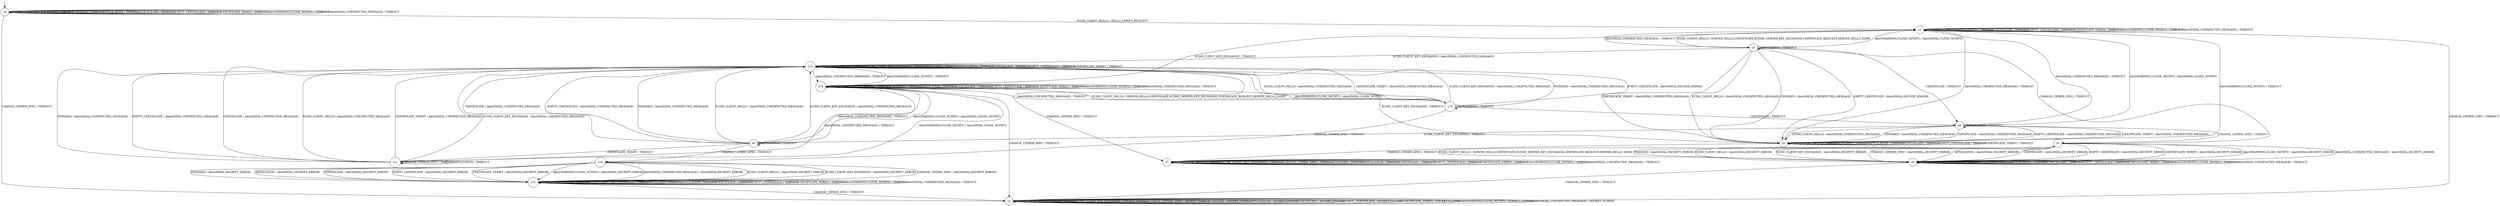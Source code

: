 digraph g {

	s0 [shape="circle" label="s0"];
	s1 [shape="circle" label="s1"];
	s2 [shape="circle" label="s2"];
	s3 [shape="circle" label="s3"];
	s4 [shape="circle" label="s4"];
	s5 [shape="circle" label="s5"];
	s6 [shape="circle" label="s6"];
	s7 [shape="circle" label="s7"];
	s8 [shape="circle" label="s8"];
	s9 [shape="circle" label="s9"];
	s10 [shape="circle" label="s10"];
	s11 [shape="circle" label="s11"];
	s12 [shape="circle" label="s12"];
	s13 [shape="circle" label="s13"];
	s14 [shape="circle" label="s14"];
	s15 [shape="circle" label="s15"];
	s0 -> s2 [label="ECDH_CLIENT_HELLO / HELLO_VERIFY_REQUEST"];
	s0 -> s0 [label="ECDH_CLIENT_KEY_EXCHANGE / TIMEOUT"];
	s0 -> s1 [label="CHANGE_CIPHER_SPEC / TIMEOUT"];
	s0 -> s0 [label="FINISHED / TIMEOUT"];
	s0 -> s0 [label="APPLICATION / TIMEOUT"];
	s0 -> s0 [label="CERTIFICATE / TIMEOUT"];
	s0 -> s0 [label="EMPTY_CERTIFICATE / TIMEOUT"];
	s0 -> s0 [label="CERTIFICATE_VERIFY / TIMEOUT"];
	s0 -> s0 [label="Alert(WARNING,CLOSE_NOTIFY) / TIMEOUT"];
	s0 -> s0 [label="Alert(FATAL,UNEXPECTED_MESSAGE) / TIMEOUT"];
	s1 -> s1 [label="ECDH_CLIENT_HELLO / SOCKET_CLOSED"];
	s1 -> s1 [label="ECDH_CLIENT_KEY_EXCHANGE / SOCKET_CLOSED"];
	s1 -> s1 [label="CHANGE_CIPHER_SPEC / SOCKET_CLOSED"];
	s1 -> s1 [label="FINISHED / SOCKET_CLOSED"];
	s1 -> s1 [label="APPLICATION / SOCKET_CLOSED"];
	s1 -> s1 [label="CERTIFICATE / SOCKET_CLOSED"];
	s1 -> s1 [label="EMPTY_CERTIFICATE / SOCKET_CLOSED"];
	s1 -> s1 [label="CERTIFICATE_VERIFY / SOCKET_CLOSED"];
	s1 -> s1 [label="Alert(WARNING,CLOSE_NOTIFY) / SOCKET_CLOSED"];
	s1 -> s1 [label="Alert(FATAL,UNEXPECTED_MESSAGE) / SOCKET_CLOSED"];
	s2 -> s3 [label="ECDH_CLIENT_HELLO / SERVER_HELLO,CERTIFICATE,ECDHE_SERVER_KEY_EXCHANGE,CERTIFICATE_REQUEST,SERVER_HELLO_DONE"];
	s2 -> s14 [label="ECDH_CLIENT_KEY_EXCHANGE / TIMEOUT"];
	s2 -> s1 [label="CHANGE_CIPHER_SPEC / TIMEOUT"];
	s2 -> s2 [label="FINISHED / TIMEOUT"];
	s2 -> s2 [label="APPLICATION / TIMEOUT"];
	s2 -> s2 [label="CERTIFICATE / TIMEOUT"];
	s2 -> s2 [label="EMPTY_CERTIFICATE / TIMEOUT"];
	s2 -> s2 [label="CERTIFICATE_VERIFY / TIMEOUT"];
	s2 -> s2 [label="Alert(WARNING,CLOSE_NOTIFY) / TIMEOUT"];
	s2 -> s2 [label="Alert(FATAL,UNEXPECTED_MESSAGE) / TIMEOUT"];
	s3 -> s4 [label="ECDH_CLIENT_HELLO / Alert(FATAL,UNEXPECTED_MESSAGE)"];
	s3 -> s13 [label="ECDH_CLIENT_KEY_EXCHANGE / Alert(FATAL,UNEXPECTED_MESSAGE)"];
	s3 -> s5 [label="CHANGE_CIPHER_SPEC / TIMEOUT"];
	s3 -> s4 [label="FINISHED / Alert(FATAL,UNEXPECTED_MESSAGE)"];
	s3 -> s3 [label="APPLICATION / TIMEOUT"];
	s3 -> s8 [label="CERTIFICATE / TIMEOUT"];
	s3 -> s4 [label="EMPTY_CERTIFICATE / Alert(FATAL,DECODE_ERROR)"];
	s3 -> s4 [label="CERTIFICATE_VERIFY / Alert(FATAL,UNEXPECTED_MESSAGE)"];
	s3 -> s2 [label="Alert(WARNING,CLOSE_NOTIFY) / Alert(FATAL,CLOSE_NOTIFY)"];
	s3 -> s2 [label="Alert(FATAL,UNEXPECTED_MESSAGE) / TIMEOUT"];
	s4 -> s4 [label="ECDH_CLIENT_HELLO / TIMEOUT"];
	s4 -> s13 [label="ECDH_CLIENT_KEY_EXCHANGE / TIMEOUT"];
	s4 -> s7 [label="CHANGE_CIPHER_SPEC / TIMEOUT"];
	s4 -> s4 [label="FINISHED / TIMEOUT"];
	s4 -> s4 [label="APPLICATION / TIMEOUT"];
	s4 -> s4 [label="CERTIFICATE / TIMEOUT"];
	s4 -> s4 [label="EMPTY_CERTIFICATE / TIMEOUT"];
	s4 -> s4 [label="CERTIFICATE_VERIFY / TIMEOUT"];
	s4 -> s2 [label="Alert(WARNING,CLOSE_NOTIFY) / TIMEOUT"];
	s4 -> s2 [label="Alert(FATAL,UNEXPECTED_MESSAGE) / TIMEOUT"];
	s5 -> s6 [label="ECDH_CLIENT_HELLO / Alert(FATAL,DECRYPT_ERROR)"];
	s5 -> s6 [label="ECDH_CLIENT_KEY_EXCHANGE / Alert(FATAL,DECRYPT_ERROR)"];
	s5 -> s6 [label="CHANGE_CIPHER_SPEC / Alert(FATAL,DECRYPT_ERROR)"];
	s5 -> s6 [label="FINISHED / Alert(FATAL,DECRYPT_ERROR)"];
	s5 -> s6 [label="APPLICATION / Alert(FATAL,DECRYPT_ERROR)"];
	s5 -> s6 [label="CERTIFICATE / Alert(FATAL,DECRYPT_ERROR)"];
	s5 -> s6 [label="EMPTY_CERTIFICATE / Alert(FATAL,DECRYPT_ERROR)"];
	s5 -> s6 [label="CERTIFICATE_VERIFY / Alert(FATAL,DECRYPT_ERROR)"];
	s5 -> s6 [label="Alert(WARNING,CLOSE_NOTIFY) / Alert(FATAL,DECRYPT_ERROR)"];
	s5 -> s6 [label="Alert(FATAL,UNEXPECTED_MESSAGE) / Alert(FATAL,DECRYPT_ERROR)"];
	s6 -> s5 [label="ECDH_CLIENT_HELLO / SERVER_HELLO,CERTIFICATE,ECDHE_SERVER_KEY_EXCHANGE,CERTIFICATE_REQUEST,SERVER_HELLO_DONE"];
	s6 -> s6 [label="ECDH_CLIENT_KEY_EXCHANGE / TIMEOUT"];
	s6 -> s1 [label="CHANGE_CIPHER_SPEC / TIMEOUT"];
	s6 -> s6 [label="FINISHED / TIMEOUT"];
	s6 -> s6 [label="APPLICATION / TIMEOUT"];
	s6 -> s6 [label="CERTIFICATE / TIMEOUT"];
	s6 -> s6 [label="EMPTY_CERTIFICATE / TIMEOUT"];
	s6 -> s6 [label="CERTIFICATE_VERIFY / TIMEOUT"];
	s6 -> s6 [label="Alert(WARNING,CLOSE_NOTIFY) / TIMEOUT"];
	s6 -> s6 [label="Alert(FATAL,UNEXPECTED_MESSAGE) / TIMEOUT"];
	s7 -> s7 [label="ECDH_CLIENT_HELLO / TIMEOUT"];
	s7 -> s7 [label="ECDH_CLIENT_KEY_EXCHANGE / TIMEOUT"];
	s7 -> s7 [label="CHANGE_CIPHER_SPEC / TIMEOUT"];
	s7 -> s7 [label="FINISHED / TIMEOUT"];
	s7 -> s7 [label="APPLICATION / TIMEOUT"];
	s7 -> s7 [label="CERTIFICATE / TIMEOUT"];
	s7 -> s7 [label="EMPTY_CERTIFICATE / TIMEOUT"];
	s7 -> s7 [label="CERTIFICATE_VERIFY / TIMEOUT"];
	s7 -> s7 [label="Alert(WARNING,CLOSE_NOTIFY) / TIMEOUT"];
	s7 -> s7 [label="Alert(FATAL,UNEXPECTED_MESSAGE) / TIMEOUT"];
	s8 -> s4 [label="ECDH_CLIENT_HELLO / Alert(FATAL,UNEXPECTED_MESSAGE)"];
	s8 -> s9 [label="ECDH_CLIENT_KEY_EXCHANGE / TIMEOUT"];
	s8 -> s5 [label="CHANGE_CIPHER_SPEC / TIMEOUT"];
	s8 -> s4 [label="FINISHED / Alert(FATAL,UNEXPECTED_MESSAGE)"];
	s8 -> s8 [label="APPLICATION / TIMEOUT"];
	s8 -> s4 [label="CERTIFICATE / Alert(FATAL,UNEXPECTED_MESSAGE)"];
	s8 -> s4 [label="EMPTY_CERTIFICATE / Alert(FATAL,UNEXPECTED_MESSAGE)"];
	s8 -> s4 [label="CERTIFICATE_VERIFY / Alert(FATAL,UNEXPECTED_MESSAGE)"];
	s8 -> s2 [label="Alert(WARNING,CLOSE_NOTIFY) / Alert(FATAL,CLOSE_NOTIFY)"];
	s8 -> s2 [label="Alert(FATAL,UNEXPECTED_MESSAGE) / TIMEOUT"];
	s9 -> s13 [label="ECDH_CLIENT_HELLO / Alert(FATAL,UNEXPECTED_MESSAGE)"];
	s9 -> s13 [label="ECDH_CLIENT_KEY_EXCHANGE / Alert(FATAL,UNEXPECTED_MESSAGE)"];
	s9 -> s10 [label="CHANGE_CIPHER_SPEC / TIMEOUT"];
	s9 -> s13 [label="FINISHED / Alert(FATAL,UNEXPECTED_MESSAGE)"];
	s9 -> s9 [label="APPLICATION / TIMEOUT"];
	s9 -> s13 [label="CERTIFICATE / Alert(FATAL,UNEXPECTED_MESSAGE)"];
	s9 -> s13 [label="EMPTY_CERTIFICATE / Alert(FATAL,UNEXPECTED_MESSAGE)"];
	s9 -> s11 [label="CERTIFICATE_VERIFY / TIMEOUT"];
	s9 -> s14 [label="Alert(WARNING,CLOSE_NOTIFY) / Alert(FATAL,CLOSE_NOTIFY)"];
	s9 -> s14 [label="Alert(FATAL,UNEXPECTED_MESSAGE) / TIMEOUT"];
	s10 -> s12 [label="ECDH_CLIENT_HELLO / Alert(FATAL,DECRYPT_ERROR)"];
	s10 -> s12 [label="ECDH_CLIENT_KEY_EXCHANGE / Alert(FATAL,DECRYPT_ERROR)"];
	s10 -> s12 [label="CHANGE_CIPHER_SPEC / Alert(FATAL,DECRYPT_ERROR)"];
	s10 -> s12 [label="FINISHED / Alert(FATAL,DECRYPT_ERROR)"];
	s10 -> s12 [label="APPLICATION / Alert(FATAL,DECRYPT_ERROR)"];
	s10 -> s12 [label="CERTIFICATE / Alert(FATAL,DECRYPT_ERROR)"];
	s10 -> s12 [label="EMPTY_CERTIFICATE / Alert(FATAL,DECRYPT_ERROR)"];
	s10 -> s12 [label="CERTIFICATE_VERIFY / Alert(FATAL,DECRYPT_ERROR)"];
	s10 -> s12 [label="Alert(WARNING,CLOSE_NOTIFY) / Alert(FATAL,DECRYPT_ERROR)"];
	s10 -> s12 [label="Alert(FATAL,UNEXPECTED_MESSAGE) / Alert(FATAL,DECRYPT_ERROR)"];
	s11 -> s13 [label="ECDH_CLIENT_HELLO / Alert(FATAL,UNEXPECTED_MESSAGE)"];
	s11 -> s13 [label="ECDH_CLIENT_KEY_EXCHANGE / Alert(FATAL,UNEXPECTED_MESSAGE)"];
	s11 -> s11 [label="CHANGE_CIPHER_SPEC / TIMEOUT"];
	s11 -> s13 [label="FINISHED / Alert(FATAL,UNEXPECTED_MESSAGE)"];
	s11 -> s11 [label="APPLICATION / TIMEOUT"];
	s11 -> s13 [label="CERTIFICATE / Alert(FATAL,UNEXPECTED_MESSAGE)"];
	s11 -> s13 [label="EMPTY_CERTIFICATE / Alert(FATAL,UNEXPECTED_MESSAGE)"];
	s11 -> s13 [label="CERTIFICATE_VERIFY / Alert(FATAL,UNEXPECTED_MESSAGE)"];
	s11 -> s14 [label="Alert(WARNING,CLOSE_NOTIFY) / Alert(FATAL,CLOSE_NOTIFY)"];
	s11 -> s14 [label="Alert(FATAL,UNEXPECTED_MESSAGE) / TIMEOUT"];
	s12 -> s12 [label="ECDH_CLIENT_HELLO / TIMEOUT"];
	s12 -> s12 [label="ECDH_CLIENT_KEY_EXCHANGE / TIMEOUT"];
	s12 -> s1 [label="CHANGE_CIPHER_SPEC / TIMEOUT"];
	s12 -> s12 [label="FINISHED / TIMEOUT"];
	s12 -> s12 [label="APPLICATION / TIMEOUT"];
	s12 -> s12 [label="CERTIFICATE / TIMEOUT"];
	s12 -> s12 [label="EMPTY_CERTIFICATE / TIMEOUT"];
	s12 -> s12 [label="CERTIFICATE_VERIFY / TIMEOUT"];
	s12 -> s12 [label="Alert(WARNING,CLOSE_NOTIFY) / TIMEOUT"];
	s12 -> s12 [label="Alert(FATAL,UNEXPECTED_MESSAGE) / TIMEOUT"];
	s13 -> s13 [label="ECDH_CLIENT_HELLO / TIMEOUT"];
	s13 -> s13 [label="ECDH_CLIENT_KEY_EXCHANGE / TIMEOUT"];
	s13 -> s7 [label="CHANGE_CIPHER_SPEC / TIMEOUT"];
	s13 -> s13 [label="FINISHED / TIMEOUT"];
	s13 -> s13 [label="APPLICATION / TIMEOUT"];
	s13 -> s13 [label="CERTIFICATE / TIMEOUT"];
	s13 -> s13 [label="EMPTY_CERTIFICATE / TIMEOUT"];
	s13 -> s13 [label="CERTIFICATE_VERIFY / TIMEOUT"];
	s13 -> s14 [label="Alert(WARNING,CLOSE_NOTIFY) / TIMEOUT"];
	s13 -> s14 [label="Alert(FATAL,UNEXPECTED_MESSAGE) / TIMEOUT"];
	s14 -> s15 [label="ECDH_CLIENT_HELLO / SERVER_HELLO,CERTIFICATE,ECDHE_SERVER_KEY_EXCHANGE,CERTIFICATE_REQUEST,SERVER_HELLO_DONE"];
	s14 -> s14 [label="ECDH_CLIENT_KEY_EXCHANGE / TIMEOUT"];
	s14 -> s1 [label="CHANGE_CIPHER_SPEC / TIMEOUT"];
	s14 -> s14 [label="FINISHED / TIMEOUT"];
	s14 -> s14 [label="APPLICATION / TIMEOUT"];
	s14 -> s14 [label="CERTIFICATE / TIMEOUT"];
	s14 -> s14 [label="EMPTY_CERTIFICATE / TIMEOUT"];
	s14 -> s14 [label="CERTIFICATE_VERIFY / TIMEOUT"];
	s14 -> s14 [label="Alert(WARNING,CLOSE_NOTIFY) / TIMEOUT"];
	s14 -> s14 [label="Alert(FATAL,UNEXPECTED_MESSAGE) / TIMEOUT"];
	s15 -> s13 [label="ECDH_CLIENT_HELLO / Alert(FATAL,UNEXPECTED_MESSAGE)"];
	s15 -> s13 [label="ECDH_CLIENT_KEY_EXCHANGE / Alert(FATAL,UNEXPECTED_MESSAGE)"];
	s15 -> s10 [label="CHANGE_CIPHER_SPEC / TIMEOUT"];
	s15 -> s13 [label="FINISHED / Alert(FATAL,UNEXPECTED_MESSAGE)"];
	s15 -> s15 [label="APPLICATION / TIMEOUT"];
	s15 -> s8 [label="CERTIFICATE / TIMEOUT"];
	s15 -> s13 [label="EMPTY_CERTIFICATE / Alert(FATAL,DECODE_ERROR)"];
	s15 -> s13 [label="CERTIFICATE_VERIFY / Alert(FATAL,UNEXPECTED_MESSAGE)"];
	s15 -> s14 [label="Alert(WARNING,CLOSE_NOTIFY) / Alert(FATAL,CLOSE_NOTIFY)"];
	s15 -> s14 [label="Alert(FATAL,UNEXPECTED_MESSAGE) / TIMEOUT"];

__start0 [label="" shape="none" width="0" height="0"];
__start0 -> s0;

}
